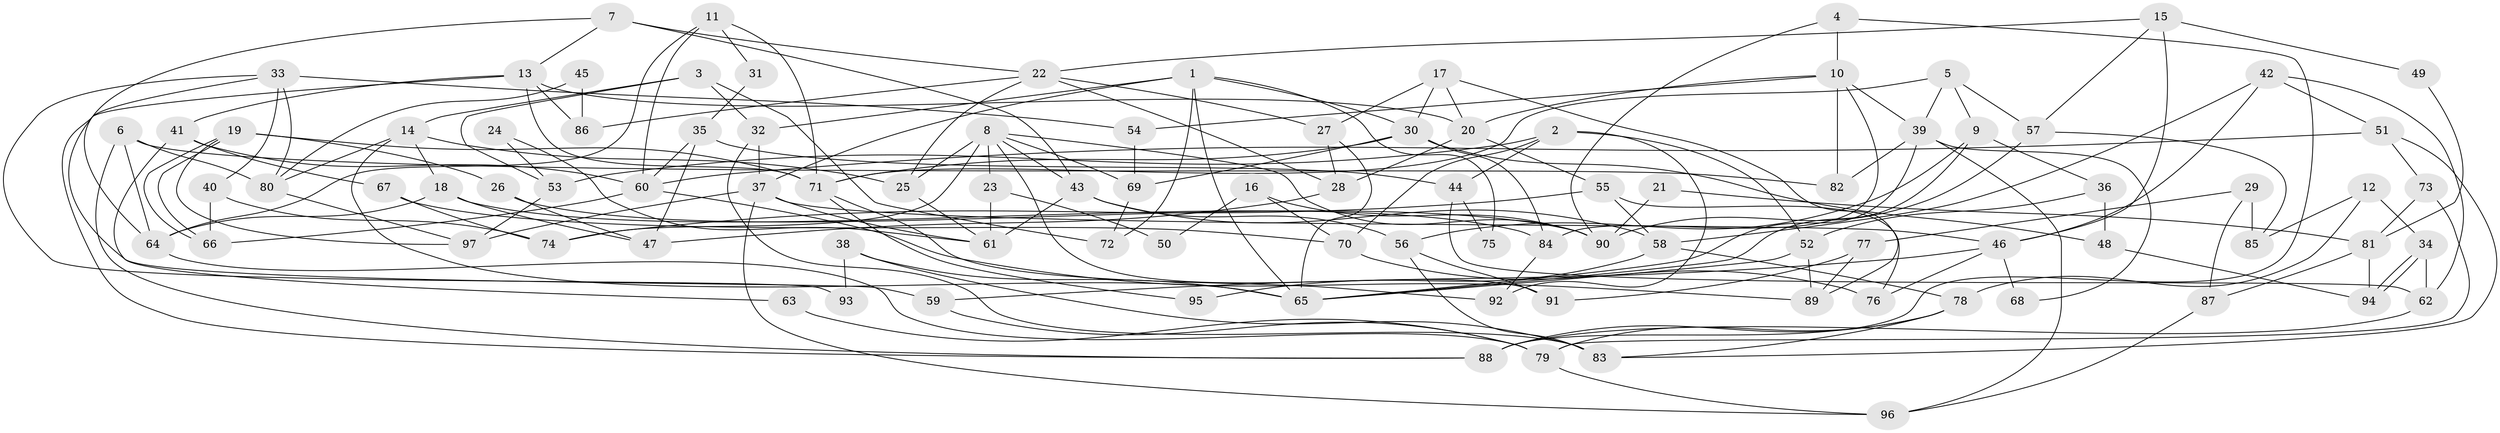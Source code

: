 // Generated by graph-tools (version 1.1) at 2025/15/03/09/25 04:15:12]
// undirected, 97 vertices, 194 edges
graph export_dot {
graph [start="1"]
  node [color=gray90,style=filled];
  1;
  2;
  3;
  4;
  5;
  6;
  7;
  8;
  9;
  10;
  11;
  12;
  13;
  14;
  15;
  16;
  17;
  18;
  19;
  20;
  21;
  22;
  23;
  24;
  25;
  26;
  27;
  28;
  29;
  30;
  31;
  32;
  33;
  34;
  35;
  36;
  37;
  38;
  39;
  40;
  41;
  42;
  43;
  44;
  45;
  46;
  47;
  48;
  49;
  50;
  51;
  52;
  53;
  54;
  55;
  56;
  57;
  58;
  59;
  60;
  61;
  62;
  63;
  64;
  65;
  66;
  67;
  68;
  69;
  70;
  71;
  72;
  73;
  74;
  75;
  76;
  77;
  78;
  79;
  80;
  81;
  82;
  83;
  84;
  85;
  86;
  87;
  88;
  89;
  90;
  91;
  92;
  93;
  94;
  95;
  96;
  97;
  1 -- 37;
  1 -- 30;
  1 -- 32;
  1 -- 65;
  1 -- 72;
  1 -- 75;
  2 -- 92;
  2 -- 52;
  2 -- 44;
  2 -- 53;
  2 -- 70;
  3 -- 72;
  3 -- 53;
  3 -- 14;
  3 -- 32;
  4 -- 10;
  4 -- 88;
  4 -- 90;
  5 -- 39;
  5 -- 71;
  5 -- 9;
  5 -- 57;
  6 -- 80;
  6 -- 82;
  6 -- 64;
  6 -- 88;
  7 -- 13;
  7 -- 64;
  7 -- 22;
  7 -- 43;
  8 -- 43;
  8 -- 90;
  8 -- 23;
  8 -- 25;
  8 -- 69;
  8 -- 74;
  8 -- 91;
  9 -- 65;
  9 -- 36;
  9 -- 56;
  10 -- 54;
  10 -- 39;
  10 -- 20;
  10 -- 82;
  10 -- 84;
  11 -- 71;
  11 -- 64;
  11 -- 31;
  11 -- 60;
  12 -- 78;
  12 -- 34;
  12 -- 85;
  13 -- 88;
  13 -- 20;
  13 -- 41;
  13 -- 71;
  13 -- 86;
  14 -- 25;
  14 -- 18;
  14 -- 65;
  14 -- 80;
  15 -- 22;
  15 -- 46;
  15 -- 49;
  15 -- 57;
  16 -- 90;
  16 -- 70;
  16 -- 50;
  17 -- 20;
  17 -- 27;
  17 -- 30;
  17 -- 89;
  18 -- 84;
  18 -- 47;
  18 -- 64;
  19 -- 26;
  19 -- 66;
  19 -- 66;
  19 -- 71;
  19 -- 97;
  20 -- 55;
  20 -- 28;
  21 -- 81;
  21 -- 90;
  22 -- 27;
  22 -- 25;
  22 -- 28;
  22 -- 86;
  23 -- 61;
  23 -- 50;
  24 -- 61;
  24 -- 53;
  25 -- 61;
  26 -- 47;
  26 -- 90;
  27 -- 28;
  27 -- 65;
  28 -- 47;
  29 -- 85;
  29 -- 77;
  29 -- 87;
  30 -- 71;
  30 -- 48;
  30 -- 69;
  30 -- 84;
  31 -- 35;
  32 -- 37;
  32 -- 83;
  33 -- 59;
  33 -- 80;
  33 -- 40;
  33 -- 54;
  33 -- 93;
  34 -- 62;
  34 -- 94;
  34 -- 94;
  35 -- 47;
  35 -- 60;
  35 -- 44;
  36 -- 52;
  36 -- 48;
  37 -- 61;
  37 -- 46;
  37 -- 96;
  37 -- 97;
  38 -- 65;
  38 -- 83;
  38 -- 93;
  39 -- 65;
  39 -- 96;
  39 -- 68;
  39 -- 82;
  40 -- 74;
  40 -- 66;
  41 -- 60;
  41 -- 63;
  41 -- 67;
  42 -- 62;
  42 -- 58;
  42 -- 46;
  42 -- 51;
  43 -- 56;
  43 -- 58;
  43 -- 61;
  44 -- 62;
  44 -- 75;
  45 -- 80;
  45 -- 86;
  46 -- 59;
  46 -- 68;
  46 -- 76;
  48 -- 94;
  49 -- 81;
  51 -- 60;
  51 -- 73;
  51 -- 83;
  52 -- 89;
  52 -- 65;
  53 -- 97;
  54 -- 69;
  55 -- 58;
  55 -- 74;
  55 -- 76;
  56 -- 83;
  56 -- 91;
  57 -- 85;
  57 -- 90;
  58 -- 78;
  58 -- 95;
  59 -- 79;
  60 -- 66;
  60 -- 89;
  62 -- 88;
  63 -- 79;
  64 -- 79;
  67 -- 70;
  67 -- 74;
  69 -- 72;
  70 -- 76;
  71 -- 92;
  71 -- 95;
  73 -- 81;
  73 -- 79;
  77 -- 89;
  77 -- 91;
  78 -- 79;
  78 -- 83;
  78 -- 88;
  79 -- 96;
  80 -- 97;
  81 -- 94;
  81 -- 87;
  84 -- 92;
  87 -- 96;
}
